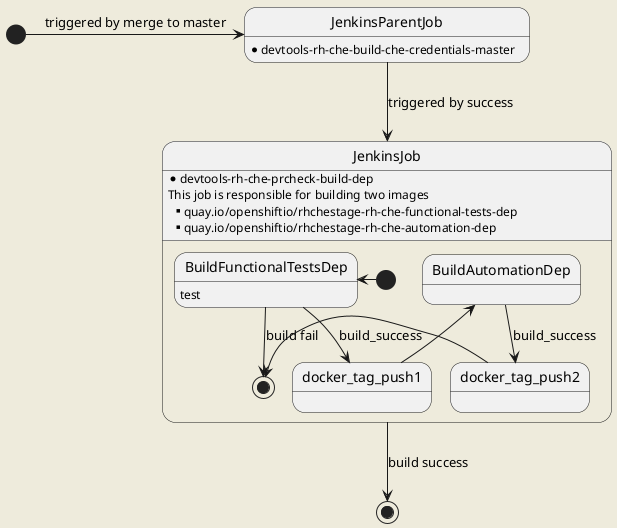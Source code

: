 @startuml
'*** init ***
skinparam backgroundColor #EEEBDC
skinparam state {
  EndColor<<Success>> Green
  EndColor<<Failure>> Red
}
'=== **** ===

[*] -> JenkinsParentJob : triggered by merge to master
JenkinsParentJob --> JenkinsJob : triggered by success
JenkinsParentJob : * devtools-rh-che-build-che-credentials-master

state JenkinsJob {
  JenkinsJob : * devtools-rh-che-prcheck-build-dep
  JenkinsJob : This job is responsible for building two images
  JenkinsJob : ** quay.io/openshiftio/rhchestage-rh-che-functional-tests-dep
  JenkinsJob : ** quay.io/openshiftio/rhchestage-rh-che-automation-dep

  [*] -left-> BuildFunctionalTestsDep
  BuildFunctionalTestsDep -down-> docker_tag_push1 : build_success
  BuildFunctionalTestsDep : test
  BuildFunctionalTestsDep -down-> [*] <<Failure>> : build fail
  docker_tag_push1 -up-> BuildAutomationDep
  BuildAutomationDep -down-> docker_tag_push2 : build_success
  docker_tag_push2 -left-> [*] <<Success>>
}

JenkinsJob -down-> [*] <<Success>> : build success

@enduml